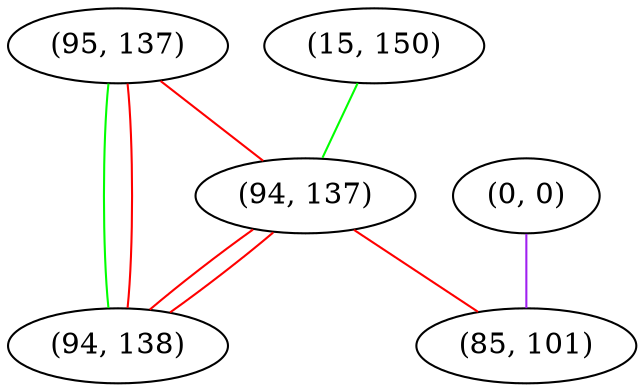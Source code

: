graph "" {
"(15, 150)";
"(0, 0)";
"(95, 137)";
"(94, 137)";
"(94, 138)";
"(85, 101)";
"(15, 150)" -- "(94, 137)"  [color=green, key=0, weight=2];
"(0, 0)" -- "(85, 101)"  [color=purple, key=0, weight=4];
"(95, 137)" -- "(94, 137)"  [color=red, key=0, weight=1];
"(95, 137)" -- "(94, 138)"  [color=green, key=0, weight=2];
"(95, 137)" -- "(94, 138)"  [color=red, key=1, weight=1];
"(94, 137)" -- "(94, 138)"  [color=red, key=0, weight=1];
"(94, 137)" -- "(94, 138)"  [color=red, key=1, weight=1];
"(94, 137)" -- "(85, 101)"  [color=red, key=0, weight=1];
}
